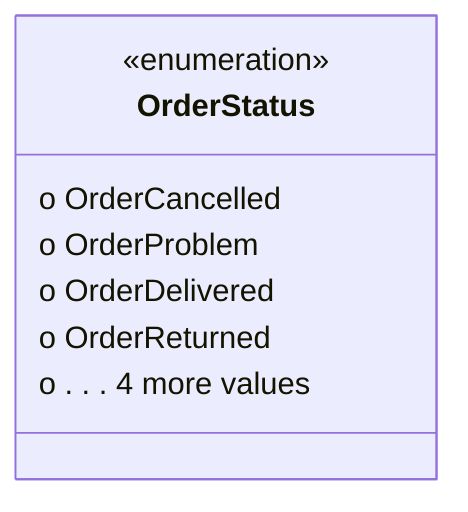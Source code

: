 classDiagram
  class OrderStatus {
<<enumeration>>
  o OrderCancelled
  o OrderProblem
  o OrderDelivered
  o OrderReturned
  o . . . 4 more values
 }